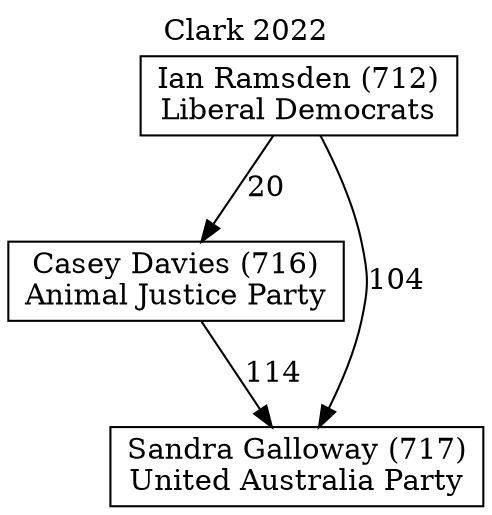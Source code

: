 // House preference flow
digraph "Sandra Galloway (717)_Clark_2022" {
	graph [label="Clark 2022" labelloc=t mclimit=10]
	node [shape=box]
	"Ian Ramsden (712)" [label="Ian Ramsden (712)
Liberal Democrats"]
	"Casey Davies (716)" [label="Casey Davies (716)
Animal Justice Party"]
	"Sandra Galloway (717)" [label="Sandra Galloway (717)
United Australia Party"]
	"Ian Ramsden (712)" -> "Sandra Galloway (717)" [label=104]
	"Casey Davies (716)" -> "Sandra Galloway (717)" [label=114]
	"Ian Ramsden (712)" -> "Casey Davies (716)" [label=20]
}
